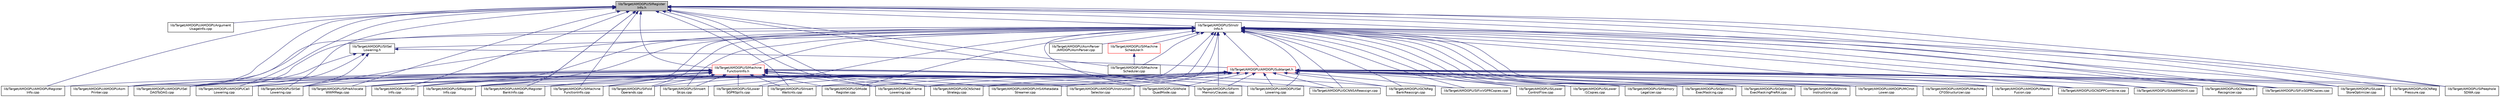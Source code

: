 digraph "lib/Target/AMDGPU/SIRegisterInfo.h"
{
 // LATEX_PDF_SIZE
  bgcolor="transparent";
  edge [fontname="Helvetica",fontsize="10",labelfontname="Helvetica",labelfontsize="10"];
  node [fontname="Helvetica",fontsize="10",shape="box"];
  Node1 [label="lib/Target/AMDGPU/SIRegister\lInfo.h",height=0.2,width=0.4,color="black", fillcolor="grey75", style="filled", fontcolor="black",tooltip="Interface definition for SIRegisterInfo."];
  Node1 -> Node2 [dir="back",color="midnightblue",fontsize="10",style="solid",fontname="Helvetica"];
  Node2 [label="lib/Target/AMDGPU/AMDGPUArgument\lUsageInfo.cpp",height=0.2,width=0.4,color="black",URL="$AMDGPUArgumentUsageInfo_8cpp.html",tooltip=" "];
  Node1 -> Node3 [dir="back",color="midnightblue",fontsize="10",style="solid",fontname="Helvetica"];
  Node3 [label="lib/Target/AMDGPU/AMDGPUAsm\lPrinter.cpp",height=0.2,width=0.4,color="black",URL="$AMDGPUAsmPrinter_8cpp.html",tooltip="The AMDGPUAsmPrinter is used to print both assembly string and also binary code."];
  Node1 -> Node4 [dir="back",color="midnightblue",fontsize="10",style="solid",fontname="Helvetica"];
  Node4 [label="lib/Target/AMDGPU/AMDGPUCall\lLowering.cpp",height=0.2,width=0.4,color="black",URL="$AMDGPUCallLowering_8cpp.html",tooltip="This file implements the lowering of LLVM calls to machine code calls for GlobalISel."];
  Node1 -> Node5 [dir="back",color="midnightblue",fontsize="10",style="solid",fontname="Helvetica"];
  Node5 [label="lib/Target/AMDGPU/AMDGPUISel\lDAGToDAG.cpp",height=0.2,width=0.4,color="black",URL="$AMDGPUISelDAGToDAG_8cpp.html",tooltip="Defines an instruction selector for the AMDGPU target."];
  Node1 -> Node6 [dir="back",color="midnightblue",fontsize="10",style="solid",fontname="Helvetica"];
  Node6 [label="lib/Target/AMDGPU/AMDGPURegister\lBankInfo.cpp",height=0.2,width=0.4,color="black",URL="$AMDGPURegisterBankInfo_8cpp.html",tooltip="This file implements the targeting of the RegisterBankInfo class for AMDGPU."];
  Node1 -> Node7 [dir="back",color="midnightblue",fontsize="10",style="solid",fontname="Helvetica"];
  Node7 [label="lib/Target/AMDGPU/AMDGPURegister\lInfo.cpp",height=0.2,width=0.4,color="black",URL="$AMDGPURegisterInfo_8cpp.html",tooltip="Parent TargetRegisterInfo class common to all hw codegen targets."];
  Node1 -> Node8 [dir="back",color="midnightblue",fontsize="10",style="solid",fontname="Helvetica"];
  Node8 [label="lib/Target/AMDGPU/GCNHazard\lRecognizer.cpp",height=0.2,width=0.4,color="black",URL="$GCNHazardRecognizer_8cpp.html",tooltip=" "];
  Node1 -> Node9 [dir="back",color="midnightblue",fontsize="10",style="solid",fontname="Helvetica"];
  Node9 [label="lib/Target/AMDGPU/GCNReg\lPressure.cpp",height=0.2,width=0.4,color="black",URL="$GCNRegPressure_8cpp.html",tooltip=" "];
  Node1 -> Node10 [dir="back",color="midnightblue",fontsize="10",style="solid",fontname="Helvetica"];
  Node10 [label="lib/Target/AMDGPU/GCNSched\lStrategy.cpp",height=0.2,width=0.4,color="black",URL="$GCNSchedStrategy_8cpp.html",tooltip="This contains a MachineSchedStrategy implementation for maximizing wave occupancy on GCN hardware."];
  Node1 -> Node11 [dir="back",color="midnightblue",fontsize="10",style="solid",fontname="Helvetica"];
  Node11 [label="lib/Target/AMDGPU/SIFixSGPRCopies.cpp",height=0.2,width=0.4,color="black",URL="$SIFixSGPRCopies_8cpp.html",tooltip="Copies from VGPR to SGPR registers are illegal and the register coalescer will sometimes generate the..."];
  Node1 -> Node12 [dir="back",color="midnightblue",fontsize="10",style="solid",fontname="Helvetica"];
  Node12 [label="lib/Target/AMDGPU/SIForm\lMemoryClauses.cpp",height=0.2,width=0.4,color="black",URL="$SIFormMemoryClauses_8cpp.html",tooltip="This pass creates bundles of SMEM and VMEM instructions forming memory clauses if XNACK is enabled."];
  Node1 -> Node13 [dir="back",color="midnightblue",fontsize="10",style="solid",fontname="Helvetica"];
  Node13 [label="lib/Target/AMDGPU/SIFrame\lLowering.cpp",height=0.2,width=0.4,color="black",URL="$SIFrameLowering_8cpp.html",tooltip=" "];
  Node1 -> Node14 [dir="back",color="midnightblue",fontsize="10",style="solid",fontname="Helvetica"];
  Node14 [label="lib/Target/AMDGPU/SIISel\lLowering.cpp",height=0.2,width=0.4,color="black",URL="$SIISelLowering_8cpp.html",tooltip="Custom DAG lowering for SI."];
  Node1 -> Node15 [dir="back",color="midnightblue",fontsize="10",style="solid",fontname="Helvetica"];
  Node15 [label="lib/Target/AMDGPU/SIInsert\lWaitcnts.cpp",height=0.2,width=0.4,color="black",URL="$SIInsertWaitcnts_8cpp.html",tooltip="Insert wait instructions for memory reads and writes."];
  Node1 -> Node16 [dir="back",color="midnightblue",fontsize="10",style="solid",fontname="Helvetica"];
  Node16 [label="lib/Target/AMDGPU/SIInstr\lInfo.cpp",height=0.2,width=0.4,color="black",URL="$SIInstrInfo_8cpp.html",tooltip="SI Implementation of TargetInstrInfo."];
  Node1 -> Node17 [dir="back",color="midnightblue",fontsize="10",style="solid",fontname="Helvetica"];
  Node17 [label="lib/Target/AMDGPU/SIInstr\lInfo.h",height=0.2,width=0.4,color="black",URL="$SIInstrInfo_8h.html",tooltip="Interface definition for SIInstrInfo."];
  Node17 -> Node3 [dir="back",color="midnightblue",fontsize="10",style="solid",fontname="Helvetica"];
  Node17 -> Node5 [dir="back",color="midnightblue",fontsize="10",style="solid",fontname="Helvetica"];
  Node17 -> Node18 [dir="back",color="midnightblue",fontsize="10",style="solid",fontname="Helvetica"];
  Node18 [label="lib/Target/AMDGPU/AMDGPUISel\lLowering.cpp",height=0.2,width=0.4,color="black",URL="$AMDGPUISelLowering_8cpp.html",tooltip="This is the parent TargetLowering class for hardware code gen targets."];
  Node17 -> Node19 [dir="back",color="midnightblue",fontsize="10",style="solid",fontname="Helvetica"];
  Node19 [label="lib/Target/AMDGPU/AMDGPUMCInst\lLower.cpp",height=0.2,width=0.4,color="black",URL="$AMDGPUMCInstLower_8cpp.html",tooltip="Code to lower AMDGPU MachineInstrs to their corresponding MCInst."];
  Node17 -> Node20 [dir="back",color="midnightblue",fontsize="10",style="solid",fontname="Helvetica"];
  Node20 [label="lib/Target/AMDGPU/AMDGPUMachine\lCFGStructurizer.cpp",height=0.2,width=0.4,color="black",URL="$AMDGPUMachineCFGStructurizer_8cpp.html",tooltip=" "];
  Node17 -> Node21 [dir="back",color="midnightblue",fontsize="10",style="solid",fontname="Helvetica"];
  Node21 [label="lib/Target/AMDGPU/AMDGPUMacro\lFusion.cpp",height=0.2,width=0.4,color="black",URL="$AMDGPUMacroFusion_8cpp.html",tooltip=" "];
  Node17 -> Node22 [dir="back",color="midnightblue",fontsize="10",style="solid",fontname="Helvetica"];
  Node22 [label="lib/Target/AMDGPU/AMDGPUSubtarget.h",height=0.2,width=0.4,color="red",URL="$AMDGPUSubtarget_8h.html",tooltip="AMDGPU specific subclass of TargetSubtarget."];
  Node22 -> Node3 [dir="back",color="midnightblue",fontsize="10",style="solid",fontname="Helvetica"];
  Node22 -> Node4 [dir="back",color="midnightblue",fontsize="10",style="solid",fontname="Helvetica"];
  Node22 -> Node26 [dir="back",color="midnightblue",fontsize="10",style="solid",fontname="Helvetica"];
  Node26 [label="lib/Target/AMDGPU/AMDGPUHSAMetadata\lStreamer.cpp",height=0.2,width=0.4,color="black",URL="$AMDGPUHSAMetadataStreamer_8cpp.html",tooltip="AMDGPU HSA Metadata Streamer."];
  Node22 -> Node5 [dir="back",color="midnightblue",fontsize="10",style="solid",fontname="Helvetica"];
  Node22 -> Node18 [dir="back",color="midnightblue",fontsize="10",style="solid",fontname="Helvetica"];
  Node22 -> Node27 [dir="back",color="midnightblue",fontsize="10",style="solid",fontname="Helvetica"];
  Node27 [label="lib/Target/AMDGPU/AMDGPUInstruction\lSelector.cpp",height=0.2,width=0.4,color="black",URL="$AMDGPUInstructionSelector_8cpp.html",tooltip="This file implements the targeting of the InstructionSelector class for AMDGPU."];
  Node22 -> Node19 [dir="back",color="midnightblue",fontsize="10",style="solid",fontname="Helvetica"];
  Node22 -> Node20 [dir="back",color="midnightblue",fontsize="10",style="solid",fontname="Helvetica"];
  Node22 -> Node21 [dir="back",color="midnightblue",fontsize="10",style="solid",fontname="Helvetica"];
  Node22 -> Node6 [dir="back",color="midnightblue",fontsize="10",style="solid",fontname="Helvetica"];
  Node22 -> Node47 [dir="back",color="midnightblue",fontsize="10",style="solid",fontname="Helvetica"];
  Node47 [label="lib/Target/AMDGPU/GCNDPPCombine.cpp",height=0.2,width=0.4,color="black",URL="$GCNDPPCombine_8cpp.html",tooltip=" "];
  Node22 -> Node8 [dir="back",color="midnightblue",fontsize="10",style="solid",fontname="Helvetica"];
  Node22 -> Node49 [dir="back",color="midnightblue",fontsize="10",style="solid",fontname="Helvetica"];
  Node49 [label="lib/Target/AMDGPU/GCNNSAReassign.cpp",height=0.2,width=0.4,color="black",URL="$GCNNSAReassign_8cpp.html",tooltip="Try to reassign registers on GFX10+ from non-sequential to sequential in NSA image instructions."];
  Node22 -> Node50 [dir="back",color="midnightblue",fontsize="10",style="solid",fontname="Helvetica"];
  Node50 [label="lib/Target/AMDGPU/GCNReg\lBankReassign.cpp",height=0.2,width=0.4,color="black",URL="$GCNRegBankReassign_8cpp.html",tooltip="Try to reassign registers on GFX10+ to reduce register bank conflicts."];
  Node22 -> Node9 [dir="back",color="midnightblue",fontsize="10",style="solid",fontname="Helvetica"];
  Node22 -> Node10 [dir="back",color="midnightblue",fontsize="10",style="solid",fontname="Helvetica"];
  Node22 -> Node65 [dir="back",color="midnightblue",fontsize="10",style="solid",fontname="Helvetica"];
  Node65 [label="lib/Target/AMDGPU/SIAddIMGInit.cpp",height=0.2,width=0.4,color="black",URL="$SIAddIMGInit_8cpp.html",tooltip="Any MIMG instructions that use tfe or lwe require an initialization of the result register that will ..."];
  Node22 -> Node11 [dir="back",color="midnightblue",fontsize="10",style="solid",fontname="Helvetica"];
  Node22 -> Node67 [dir="back",color="midnightblue",fontsize="10",style="solid",fontname="Helvetica"];
  Node67 [label="lib/Target/AMDGPU/SIFixVGPRCopies.cpp",height=0.2,width=0.4,color="black",URL="$SIFixVGPRCopies_8cpp.html",tooltip="Add implicit use of exec to vector register copies."];
  Node22 -> Node69 [dir="back",color="midnightblue",fontsize="10",style="solid",fontname="Helvetica"];
  Node69 [label="lib/Target/AMDGPU/SIFold\lOperands.cpp",height=0.2,width=0.4,color="black",URL="$SIFoldOperands_8cpp.html",tooltip=" "];
  Node22 -> Node12 [dir="back",color="midnightblue",fontsize="10",style="solid",fontname="Helvetica"];
  Node22 -> Node13 [dir="back",color="midnightblue",fontsize="10",style="solid",fontname="Helvetica"];
  Node22 -> Node14 [dir="back",color="midnightblue",fontsize="10",style="solid",fontname="Helvetica"];
  Node22 -> Node70 [dir="back",color="midnightblue",fontsize="10",style="solid",fontname="Helvetica"];
  Node70 [label="lib/Target/AMDGPU/SIInsert\lSkips.cpp",height=0.2,width=0.4,color="black",URL="$SIInsertSkips_8cpp.html",tooltip="This pass inserts branches on the 0 exec mask over divergent branches branches when it's expected tha..."];
  Node22 -> Node15 [dir="back",color="midnightblue",fontsize="10",style="solid",fontname="Helvetica"];
  Node22 -> Node16 [dir="back",color="midnightblue",fontsize="10",style="solid",fontname="Helvetica"];
  Node22 -> Node71 [dir="back",color="midnightblue",fontsize="10",style="solid",fontname="Helvetica"];
  Node71 [label="lib/Target/AMDGPU/SILoad\lStoreOptimizer.cpp",height=0.2,width=0.4,color="black",URL="$SILoadStoreOptimizer_8cpp.html",tooltip=" "];
  Node22 -> Node72 [dir="back",color="midnightblue",fontsize="10",style="solid",fontname="Helvetica"];
  Node72 [label="lib/Target/AMDGPU/SILower\lControlFlow.cpp",height=0.2,width=0.4,color="black",URL="$SILowerControlFlow_8cpp.html",tooltip="This pass lowers the pseudo control flow instructions to real machine instructions."];
  Node22 -> Node73 [dir="back",color="midnightblue",fontsize="10",style="solid",fontname="Helvetica"];
  Node73 [label="lib/Target/AMDGPU/SILower\lI1Copies.cpp",height=0.2,width=0.4,color="black",URL="$SILowerI1Copies_8cpp.html",tooltip=" "];
  Node22 -> Node74 [dir="back",color="midnightblue",fontsize="10",style="solid",fontname="Helvetica"];
  Node74 [label="lib/Target/AMDGPU/SILower\lSGPRSpills.cpp",height=0.2,width=0.4,color="black",URL="$SILowerSGPRSpills_8cpp.html",tooltip=" "];
  Node22 -> Node75 [dir="back",color="midnightblue",fontsize="10",style="solid",fontname="Helvetica"];
  Node75 [label="lib/Target/AMDGPU/SIMachine\lFunctionInfo.cpp",height=0.2,width=0.4,color="black",URL="$SIMachineFunctionInfo_8cpp.html",tooltip=" "];
  Node22 -> Node76 [dir="back",color="midnightblue",fontsize="10",style="solid",fontname="Helvetica"];
  Node76 [label="lib/Target/AMDGPU/SIMemory\lLegalizer.cpp",height=0.2,width=0.4,color="black",URL="$SIMemoryLegalizer_8cpp.html",tooltip="Memory legalizer - implements memory model."];
  Node22 -> Node77 [dir="back",color="midnightblue",fontsize="10",style="solid",fontname="Helvetica"];
  Node77 [label="lib/Target/AMDGPU/SIMode\lRegister.cpp",height=0.2,width=0.4,color="black",URL="$SIModeRegister_8cpp.html",tooltip="This pass inserts changes to the Mode register settings as required."];
  Node22 -> Node78 [dir="back",color="midnightblue",fontsize="10",style="solid",fontname="Helvetica"];
  Node78 [label="lib/Target/AMDGPU/SIOptimize\lExecMasking.cpp",height=0.2,width=0.4,color="black",URL="$SIOptimizeExecMasking_8cpp.html",tooltip=" "];
  Node22 -> Node79 [dir="back",color="midnightblue",fontsize="10",style="solid",fontname="Helvetica"];
  Node79 [label="lib/Target/AMDGPU/SIOptimize\lExecMaskingPreRA.cpp",height=0.2,width=0.4,color="black",URL="$SIOptimizeExecMaskingPreRA_8cpp.html",tooltip="This pass removes redundant S_OR_B64 instructions enabling lanes in the exec."];
  Node22 -> Node80 [dir="back",color="midnightblue",fontsize="10",style="solid",fontname="Helvetica"];
  Node80 [label="lib/Target/AMDGPU/SIPeephole\lSDWA.cpp",height=0.2,width=0.4,color="black",URL="$SIPeepholeSDWA_8cpp.html",tooltip=" "];
  Node22 -> Node81 [dir="back",color="midnightblue",fontsize="10",style="solid",fontname="Helvetica"];
  Node81 [label="lib/Target/AMDGPU/SIPreAllocate\lWWMRegs.cpp",height=0.2,width=0.4,color="black",URL="$SIPreAllocateWWMRegs_8cpp.html",tooltip="Pass to pre-allocated WWM registers."];
  Node22 -> Node82 [dir="back",color="midnightblue",fontsize="10",style="solid",fontname="Helvetica"];
  Node82 [label="lib/Target/AMDGPU/SIRegister\lInfo.cpp",height=0.2,width=0.4,color="black",URL="$SIRegisterInfo_8cpp.html",tooltip="SI implementation of the TargetRegisterInfo class."];
  Node22 -> Node83 [dir="back",color="midnightblue",fontsize="10",style="solid",fontname="Helvetica"];
  Node83 [label="lib/Target/AMDGPU/SIShrink\lInstructions.cpp",height=0.2,width=0.4,color="black",URL="$SIShrinkInstructions_8cpp.html",tooltip=" "];
  Node22 -> Node84 [dir="back",color="midnightblue",fontsize="10",style="solid",fontname="Helvetica"];
  Node84 [label="lib/Target/AMDGPU/SIWhole\lQuadMode.cpp",height=0.2,width=0.4,color="black",URL="$SIWholeQuadMode_8cpp.html",tooltip="This pass adds instructions to enable whole quad mode for pixel shaders, and whole wavefront mode for..."];
  Node17 -> Node85 [dir="back",color="midnightblue",fontsize="10",style="solid",fontname="Helvetica"];
  Node85 [label="lib/Target/AMDGPU/AsmParser\l/AMDGPUAsmParser.cpp",height=0.2,width=0.4,color="black",URL="$AMDGPUAsmParser_8cpp.html",tooltip=" "];
  Node17 -> Node47 [dir="back",color="midnightblue",fontsize="10",style="solid",fontname="Helvetica"];
  Node17 -> Node8 [dir="back",color="midnightblue",fontsize="10",style="solid",fontname="Helvetica"];
  Node17 -> Node49 [dir="back",color="midnightblue",fontsize="10",style="solid",fontname="Helvetica"];
  Node17 -> Node50 [dir="back",color="midnightblue",fontsize="10",style="solid",fontname="Helvetica"];
  Node17 -> Node10 [dir="back",color="midnightblue",fontsize="10",style="solid",fontname="Helvetica"];
  Node17 -> Node65 [dir="back",color="midnightblue",fontsize="10",style="solid",fontname="Helvetica"];
  Node17 -> Node11 [dir="back",color="midnightblue",fontsize="10",style="solid",fontname="Helvetica"];
  Node17 -> Node67 [dir="back",color="midnightblue",fontsize="10",style="solid",fontname="Helvetica"];
  Node17 -> Node69 [dir="back",color="midnightblue",fontsize="10",style="solid",fontname="Helvetica"];
  Node17 -> Node12 [dir="back",color="midnightblue",fontsize="10",style="solid",fontname="Helvetica"];
  Node17 -> Node13 [dir="back",color="midnightblue",fontsize="10",style="solid",fontname="Helvetica"];
  Node17 -> Node14 [dir="back",color="midnightblue",fontsize="10",style="solid",fontname="Helvetica"];
  Node17 -> Node86 [dir="back",color="midnightblue",fontsize="10",style="solid",fontname="Helvetica"];
  Node86 [label="lib/Target/AMDGPU/SIISel\lLowering.h",height=0.2,width=0.4,color="black",URL="$SIISelLowering_8h.html",tooltip="SI DAG Lowering interface definition."];
  Node86 -> Node4 [dir="back",color="midnightblue",fontsize="10",style="solid",fontname="Helvetica"];
  Node86 -> Node5 [dir="back",color="midnightblue",fontsize="10",style="solid",fontname="Helvetica"];
  Node86 -> Node22 [dir="back",color="midnightblue",fontsize="10",style="solid",fontname="Helvetica"];
  Node86 -> Node14 [dir="back",color="midnightblue",fontsize="10",style="solid",fontname="Helvetica"];
  Node17 -> Node70 [dir="back",color="midnightblue",fontsize="10",style="solid",fontname="Helvetica"];
  Node17 -> Node15 [dir="back",color="midnightblue",fontsize="10",style="solid",fontname="Helvetica"];
  Node17 -> Node16 [dir="back",color="midnightblue",fontsize="10",style="solid",fontname="Helvetica"];
  Node17 -> Node71 [dir="back",color="midnightblue",fontsize="10",style="solid",fontname="Helvetica"];
  Node17 -> Node72 [dir="back",color="midnightblue",fontsize="10",style="solid",fontname="Helvetica"];
  Node17 -> Node73 [dir="back",color="midnightblue",fontsize="10",style="solid",fontname="Helvetica"];
  Node17 -> Node74 [dir="back",color="midnightblue",fontsize="10",style="solid",fontname="Helvetica"];
  Node17 -> Node87 [dir="back",color="midnightblue",fontsize="10",style="solid",fontname="Helvetica"];
  Node87 [label="lib/Target/AMDGPU/SIMachine\lFunctionInfo.h",height=0.2,width=0.4,color="red",URL="$SIMachineFunctionInfo_8h.html",tooltip=" "];
  Node87 -> Node3 [dir="back",color="midnightblue",fontsize="10",style="solid",fontname="Helvetica"];
  Node87 -> Node4 [dir="back",color="midnightblue",fontsize="10",style="solid",fontname="Helvetica"];
  Node87 -> Node26 [dir="back",color="midnightblue",fontsize="10",style="solid",fontname="Helvetica"];
  Node87 -> Node5 [dir="back",color="midnightblue",fontsize="10",style="solid",fontname="Helvetica"];
  Node87 -> Node18 [dir="back",color="midnightblue",fontsize="10",style="solid",fontname="Helvetica"];
  Node87 -> Node27 [dir="back",color="midnightblue",fontsize="10",style="solid",fontname="Helvetica"];
  Node87 -> Node6 [dir="back",color="midnightblue",fontsize="10",style="solid",fontname="Helvetica"];
  Node87 -> Node7 [dir="back",color="midnightblue",fontsize="10",style="solid",fontname="Helvetica"];
  Node87 -> Node49 [dir="back",color="midnightblue",fontsize="10",style="solid",fontname="Helvetica"];
  Node87 -> Node50 [dir="back",color="midnightblue",fontsize="10",style="solid",fontname="Helvetica"];
  Node87 -> Node10 [dir="back",color="midnightblue",fontsize="10",style="solid",fontname="Helvetica"];
  Node87 -> Node69 [dir="back",color="midnightblue",fontsize="10",style="solid",fontname="Helvetica"];
  Node87 -> Node12 [dir="back",color="midnightblue",fontsize="10",style="solid",fontname="Helvetica"];
  Node87 -> Node13 [dir="back",color="midnightblue",fontsize="10",style="solid",fontname="Helvetica"];
  Node87 -> Node14 [dir="back",color="midnightblue",fontsize="10",style="solid",fontname="Helvetica"];
  Node87 -> Node70 [dir="back",color="midnightblue",fontsize="10",style="solid",fontname="Helvetica"];
  Node87 -> Node15 [dir="back",color="midnightblue",fontsize="10",style="solid",fontname="Helvetica"];
  Node87 -> Node16 [dir="back",color="midnightblue",fontsize="10",style="solid",fontname="Helvetica"];
  Node87 -> Node74 [dir="back",color="midnightblue",fontsize="10",style="solid",fontname="Helvetica"];
  Node87 -> Node75 [dir="back",color="midnightblue",fontsize="10",style="solid",fontname="Helvetica"];
  Node87 -> Node77 [dir="back",color="midnightblue",fontsize="10",style="solid",fontname="Helvetica"];
  Node87 -> Node81 [dir="back",color="midnightblue",fontsize="10",style="solid",fontname="Helvetica"];
  Node87 -> Node82 [dir="back",color="midnightblue",fontsize="10",style="solid",fontname="Helvetica"];
  Node87 -> Node84 [dir="back",color="midnightblue",fontsize="10",style="solid",fontname="Helvetica"];
  Node17 -> Node88 [dir="back",color="midnightblue",fontsize="10",style="solid",fontname="Helvetica"];
  Node88 [label="lib/Target/AMDGPU/SIMachine\lScheduler.cpp",height=0.2,width=0.4,color="black",URL="$SIMachineScheduler_8cpp.html",tooltip="SI Machine Scheduler interface."];
  Node17 -> Node89 [dir="back",color="midnightblue",fontsize="10",style="solid",fontname="Helvetica"];
  Node89 [label="lib/Target/AMDGPU/SIMachine\lScheduler.h",height=0.2,width=0.4,color="red",URL="$SIMachineScheduler_8h.html",tooltip="SI Machine Scheduler interface."];
  Node89 -> Node88 [dir="back",color="midnightblue",fontsize="10",style="solid",fontname="Helvetica"];
  Node17 -> Node76 [dir="back",color="midnightblue",fontsize="10",style="solid",fontname="Helvetica"];
  Node17 -> Node77 [dir="back",color="midnightblue",fontsize="10",style="solid",fontname="Helvetica"];
  Node17 -> Node78 [dir="back",color="midnightblue",fontsize="10",style="solid",fontname="Helvetica"];
  Node17 -> Node79 [dir="back",color="midnightblue",fontsize="10",style="solid",fontname="Helvetica"];
  Node17 -> Node80 [dir="back",color="midnightblue",fontsize="10",style="solid",fontname="Helvetica"];
  Node17 -> Node81 [dir="back",color="midnightblue",fontsize="10",style="solid",fontname="Helvetica"];
  Node17 -> Node82 [dir="back",color="midnightblue",fontsize="10",style="solid",fontname="Helvetica"];
  Node17 -> Node83 [dir="back",color="midnightblue",fontsize="10",style="solid",fontname="Helvetica"];
  Node17 -> Node84 [dir="back",color="midnightblue",fontsize="10",style="solid",fontname="Helvetica"];
  Node1 -> Node71 [dir="back",color="midnightblue",fontsize="10",style="solid",fontname="Helvetica"];
  Node1 -> Node75 [dir="back",color="midnightblue",fontsize="10",style="solid",fontname="Helvetica"];
  Node1 -> Node87 [dir="back",color="midnightblue",fontsize="10",style="solid",fontname="Helvetica"];
  Node1 -> Node88 [dir="back",color="midnightblue",fontsize="10",style="solid",fontname="Helvetica"];
  Node1 -> Node80 [dir="back",color="midnightblue",fontsize="10",style="solid",fontname="Helvetica"];
  Node1 -> Node81 [dir="back",color="midnightblue",fontsize="10",style="solid",fontname="Helvetica"];
  Node1 -> Node82 [dir="back",color="midnightblue",fontsize="10",style="solid",fontname="Helvetica"];
}
